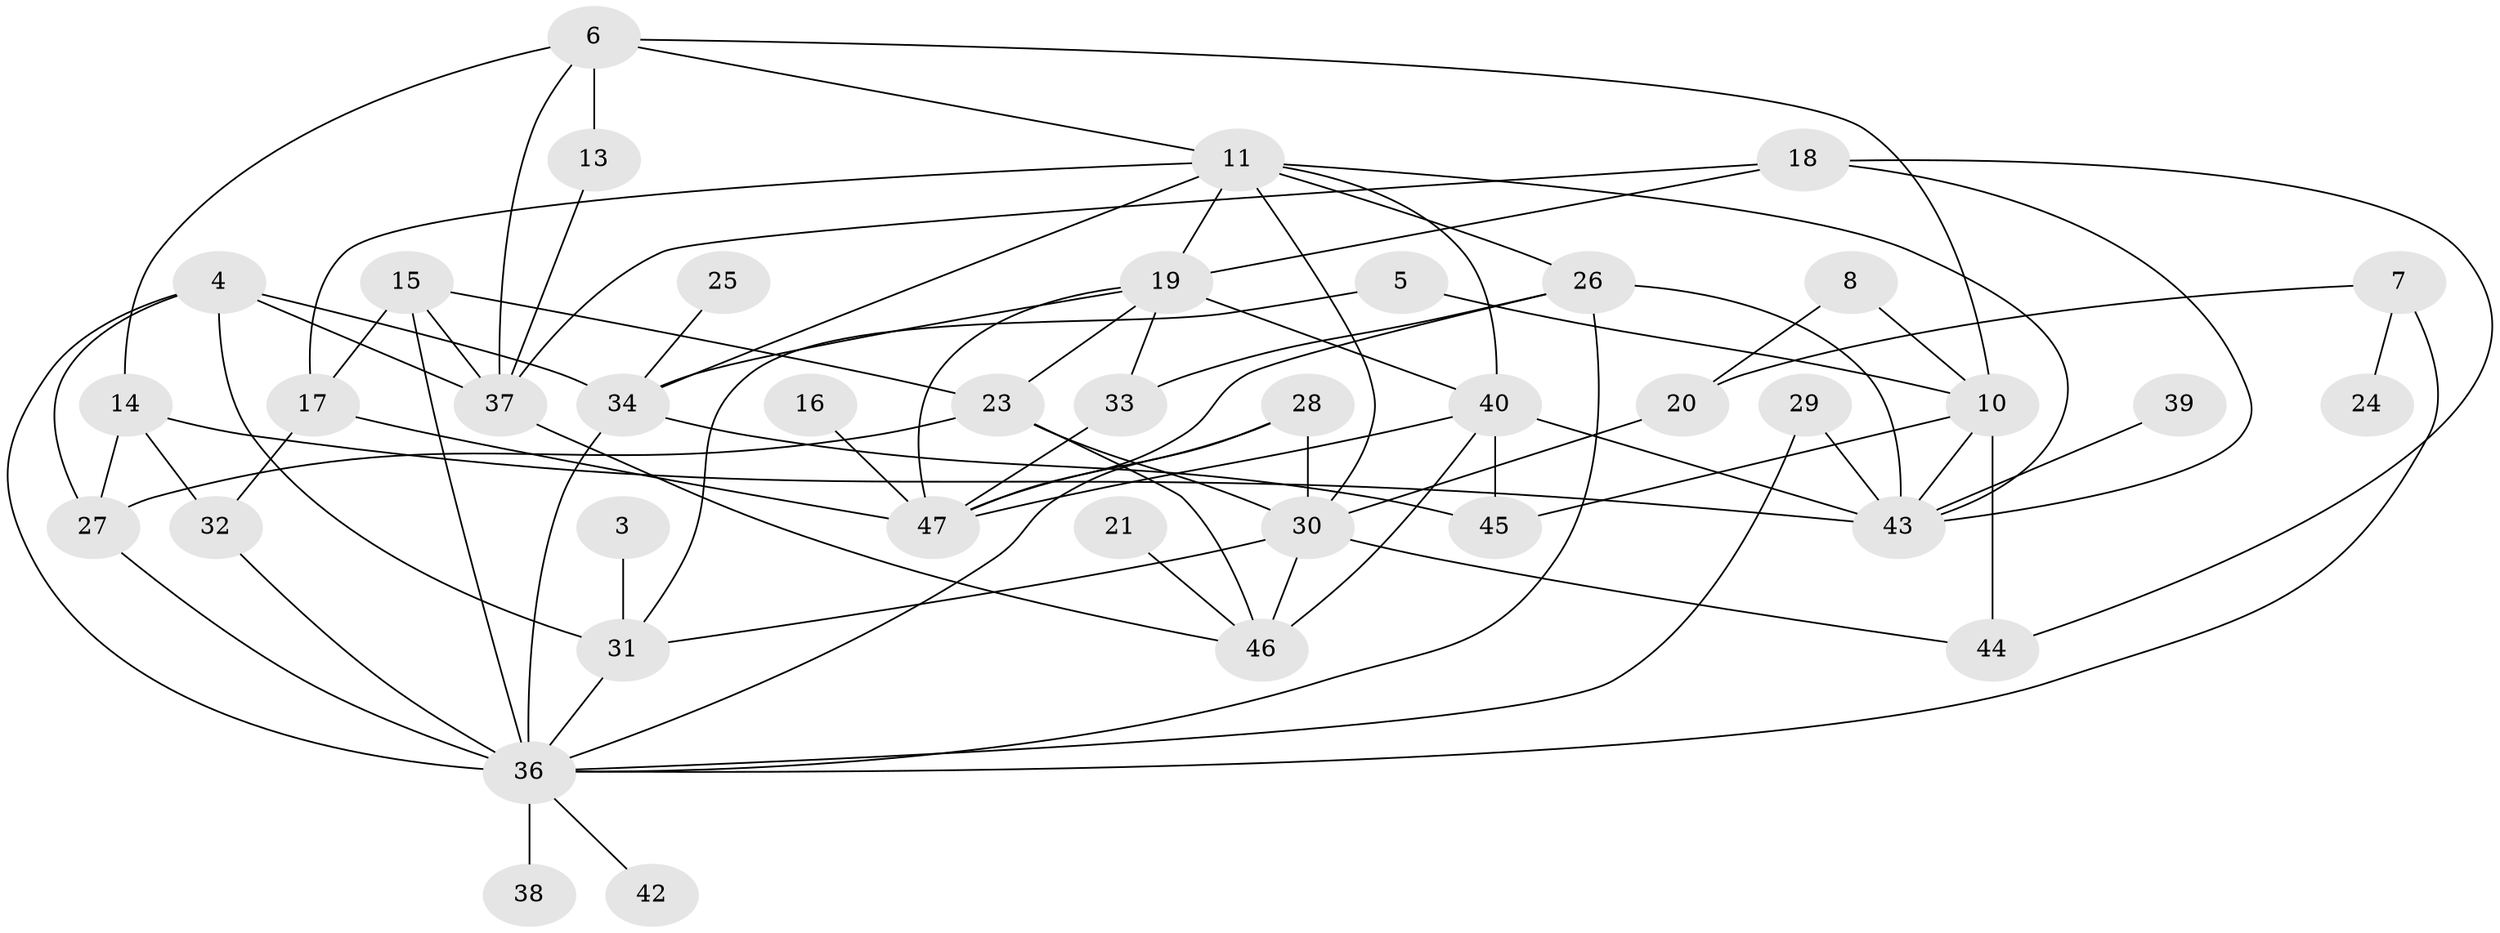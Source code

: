 // original degree distribution, {2: 0.19148936170212766, 3: 0.19148936170212766, 6: 0.06382978723404255, 0: 0.05319148936170213, 1: 0.22340425531914893, 5: 0.1276595744680851, 4: 0.1276595744680851, 7: 0.010638297872340425, 8: 0.010638297872340425}
// Generated by graph-tools (version 1.1) at 2025/25/03/09/25 03:25:18]
// undirected, 40 vertices, 80 edges
graph export_dot {
graph [start="1"]
  node [color=gray90,style=filled];
  3;
  4;
  5;
  6;
  7;
  8;
  10;
  11;
  13;
  14;
  15;
  16;
  17;
  18;
  19;
  20;
  21;
  23;
  24;
  25;
  26;
  27;
  28;
  29;
  30;
  31;
  32;
  33;
  34;
  36;
  37;
  38;
  39;
  40;
  42;
  43;
  44;
  45;
  46;
  47;
  3 -- 31 [weight=1.0];
  4 -- 27 [weight=1.0];
  4 -- 31 [weight=1.0];
  4 -- 34 [weight=1.0];
  4 -- 36 [weight=1.0];
  4 -- 37 [weight=1.0];
  5 -- 10 [weight=1.0];
  5 -- 31 [weight=1.0];
  6 -- 10 [weight=1.0];
  6 -- 11 [weight=1.0];
  6 -- 13 [weight=1.0];
  6 -- 14 [weight=1.0];
  6 -- 37 [weight=1.0];
  7 -- 20 [weight=1.0];
  7 -- 24 [weight=1.0];
  7 -- 36 [weight=1.0];
  8 -- 10 [weight=1.0];
  8 -- 20 [weight=1.0];
  10 -- 43 [weight=1.0];
  10 -- 44 [weight=1.0];
  10 -- 45 [weight=1.0];
  11 -- 17 [weight=1.0];
  11 -- 19 [weight=1.0];
  11 -- 26 [weight=1.0];
  11 -- 30 [weight=1.0];
  11 -- 34 [weight=1.0];
  11 -- 40 [weight=1.0];
  11 -- 43 [weight=1.0];
  13 -- 37 [weight=1.0];
  14 -- 27 [weight=1.0];
  14 -- 32 [weight=1.0];
  14 -- 43 [weight=2.0];
  15 -- 17 [weight=1.0];
  15 -- 23 [weight=1.0];
  15 -- 36 [weight=1.0];
  15 -- 37 [weight=2.0];
  16 -- 47 [weight=1.0];
  17 -- 32 [weight=1.0];
  17 -- 47 [weight=2.0];
  18 -- 19 [weight=1.0];
  18 -- 37 [weight=1.0];
  18 -- 43 [weight=1.0];
  18 -- 44 [weight=1.0];
  19 -- 23 [weight=1.0];
  19 -- 33 [weight=1.0];
  19 -- 34 [weight=1.0];
  19 -- 40 [weight=2.0];
  19 -- 47 [weight=1.0];
  20 -- 30 [weight=1.0];
  21 -- 46 [weight=1.0];
  23 -- 27 [weight=1.0];
  23 -- 30 [weight=1.0];
  23 -- 46 [weight=1.0];
  25 -- 34 [weight=1.0];
  26 -- 33 [weight=1.0];
  26 -- 36 [weight=1.0];
  26 -- 43 [weight=1.0];
  26 -- 47 [weight=2.0];
  27 -- 36 [weight=1.0];
  28 -- 30 [weight=1.0];
  28 -- 36 [weight=1.0];
  28 -- 47 [weight=1.0];
  29 -- 36 [weight=1.0];
  29 -- 43 [weight=1.0];
  30 -- 31 [weight=1.0];
  30 -- 44 [weight=1.0];
  30 -- 46 [weight=2.0];
  31 -- 36 [weight=1.0];
  32 -- 36 [weight=1.0];
  33 -- 47 [weight=1.0];
  34 -- 36 [weight=2.0];
  34 -- 45 [weight=1.0];
  36 -- 38 [weight=2.0];
  36 -- 42 [weight=1.0];
  37 -- 46 [weight=1.0];
  39 -- 43 [weight=1.0];
  40 -- 43 [weight=1.0];
  40 -- 45 [weight=1.0];
  40 -- 46 [weight=1.0];
  40 -- 47 [weight=1.0];
}
